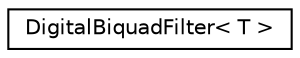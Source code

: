 digraph "Graphical Class Hierarchy"
{
 // INTERACTIVE_SVG=YES
  edge [fontname="Helvetica",fontsize="10",labelfontname="Helvetica",labelfontsize="10"];
  node [fontname="Helvetica",fontsize="10",shape=record];
  rankdir="LR";
  Node1 [label="DigitalBiquadFilter\< T \>",height=0.2,width=0.4,color="black", fillcolor="white", style="filled",URL="$classDigitalBiquadFilter.html"];
}
